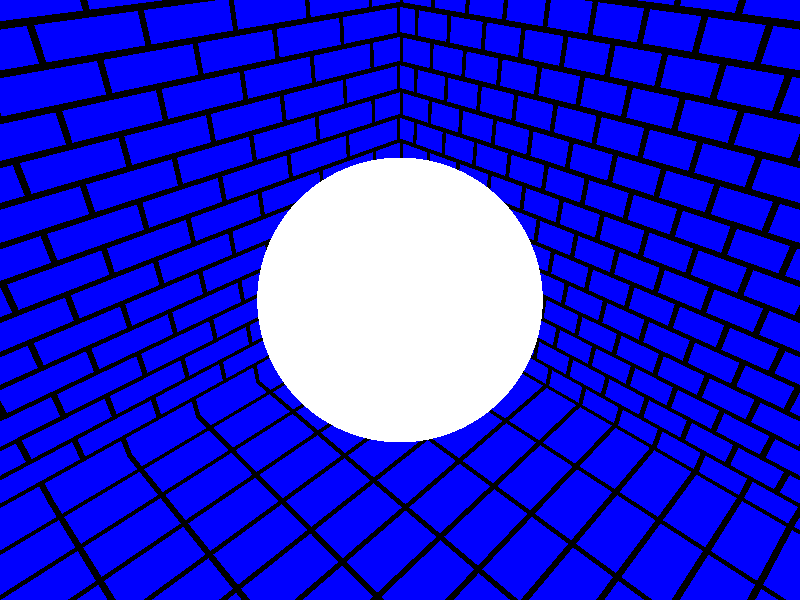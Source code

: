 include "rad_def.inc"
background { rgb<0,1,1> }
camera { location <-50,50,-50>
look_at <0,0,0> }
light_source { <-50,50,-50>
                rgb<1,1,1>
                 } 
global_settings{
    radiosity{
        Rad_Settings ( Radiosity_Default, off, off )
         //Type, normal?, media? 
         }}
#declare SolidRed = texture{
                    pigment{
                    rgb<1,0,0>
                    }
                   }
#declare SolidGreen = texture{
                      pigment{
                      rgb<0,1,0>
                      }
                     }
#declare SolidYellow = texture{
                       pigment{
                       rgb<1,1,0>
                       }
                      }
#declare SolidBlue = texture{
                     pigment{
                     rgb<0,0,1>
                     }
                    }
#declare SolidBrown = texture {
                        pigment {
                        rgb <.59607843,.46274509,.36470588>
                        }
                        }
#declare SolidGold = texture{
                     pigment{
                     rgb<.6,.65,.3>
                     }
                    }
#declare White = texture{
                    pigment{
                    rgb<1,1,1>
                    }}
                       
sphere{  <0,0,0> 2
        texture{White
        }
        translate <-45,45,-45>
        normal{
        bumps
        scale .8
        }
        finish {
           // ambient 0
           // specular .5
            diffuse .7
            } 
       } 
       
box{
            <-100,100,-100>
            <0,0,0>
           texture{
           pigment{
                brick
                color <0,0,0> 
                color <0,0,1>
                scale 1
                } 
          
           }
           } 
                                 
